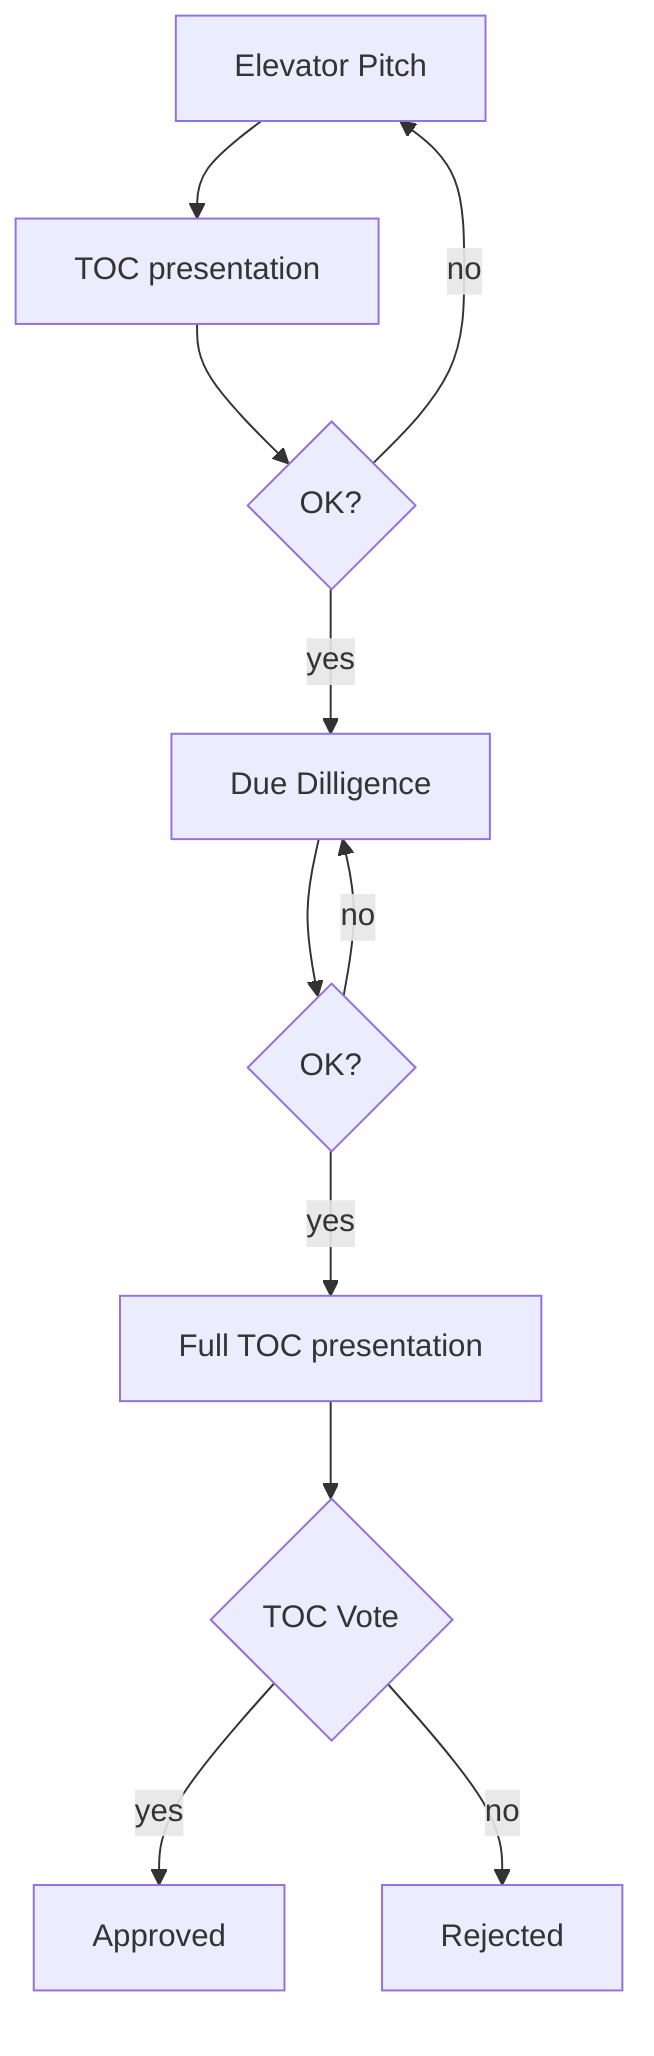 %% This is the source for flowchart diagram
%% See: https://mermaidjs.github.io/#/flowchart
%% setup: `yarn install`  (in this directory)
%% regenerate diagram: ``
%% or use [mermaid live editor](https://mermaidjs.github.io/mermaid-live-editor)

graph TD
    Pitch[Elevator Pitch] --> TOC1[TOC presentation]
    TOC1 --> Check1{OK?}
    Check1 --> |no| Pitch
    Check1 --> |yes| DD[Due Dilligence]
    DD --> Check2{OK?}
    Check2 --> |no| DD
    Check2 --> |yes| TOC2[Full TOC presentation]
    TOC2 --> Vote{TOC Vote}
    Vote --> |yes| Approved
    Vote --> |no| Rejected